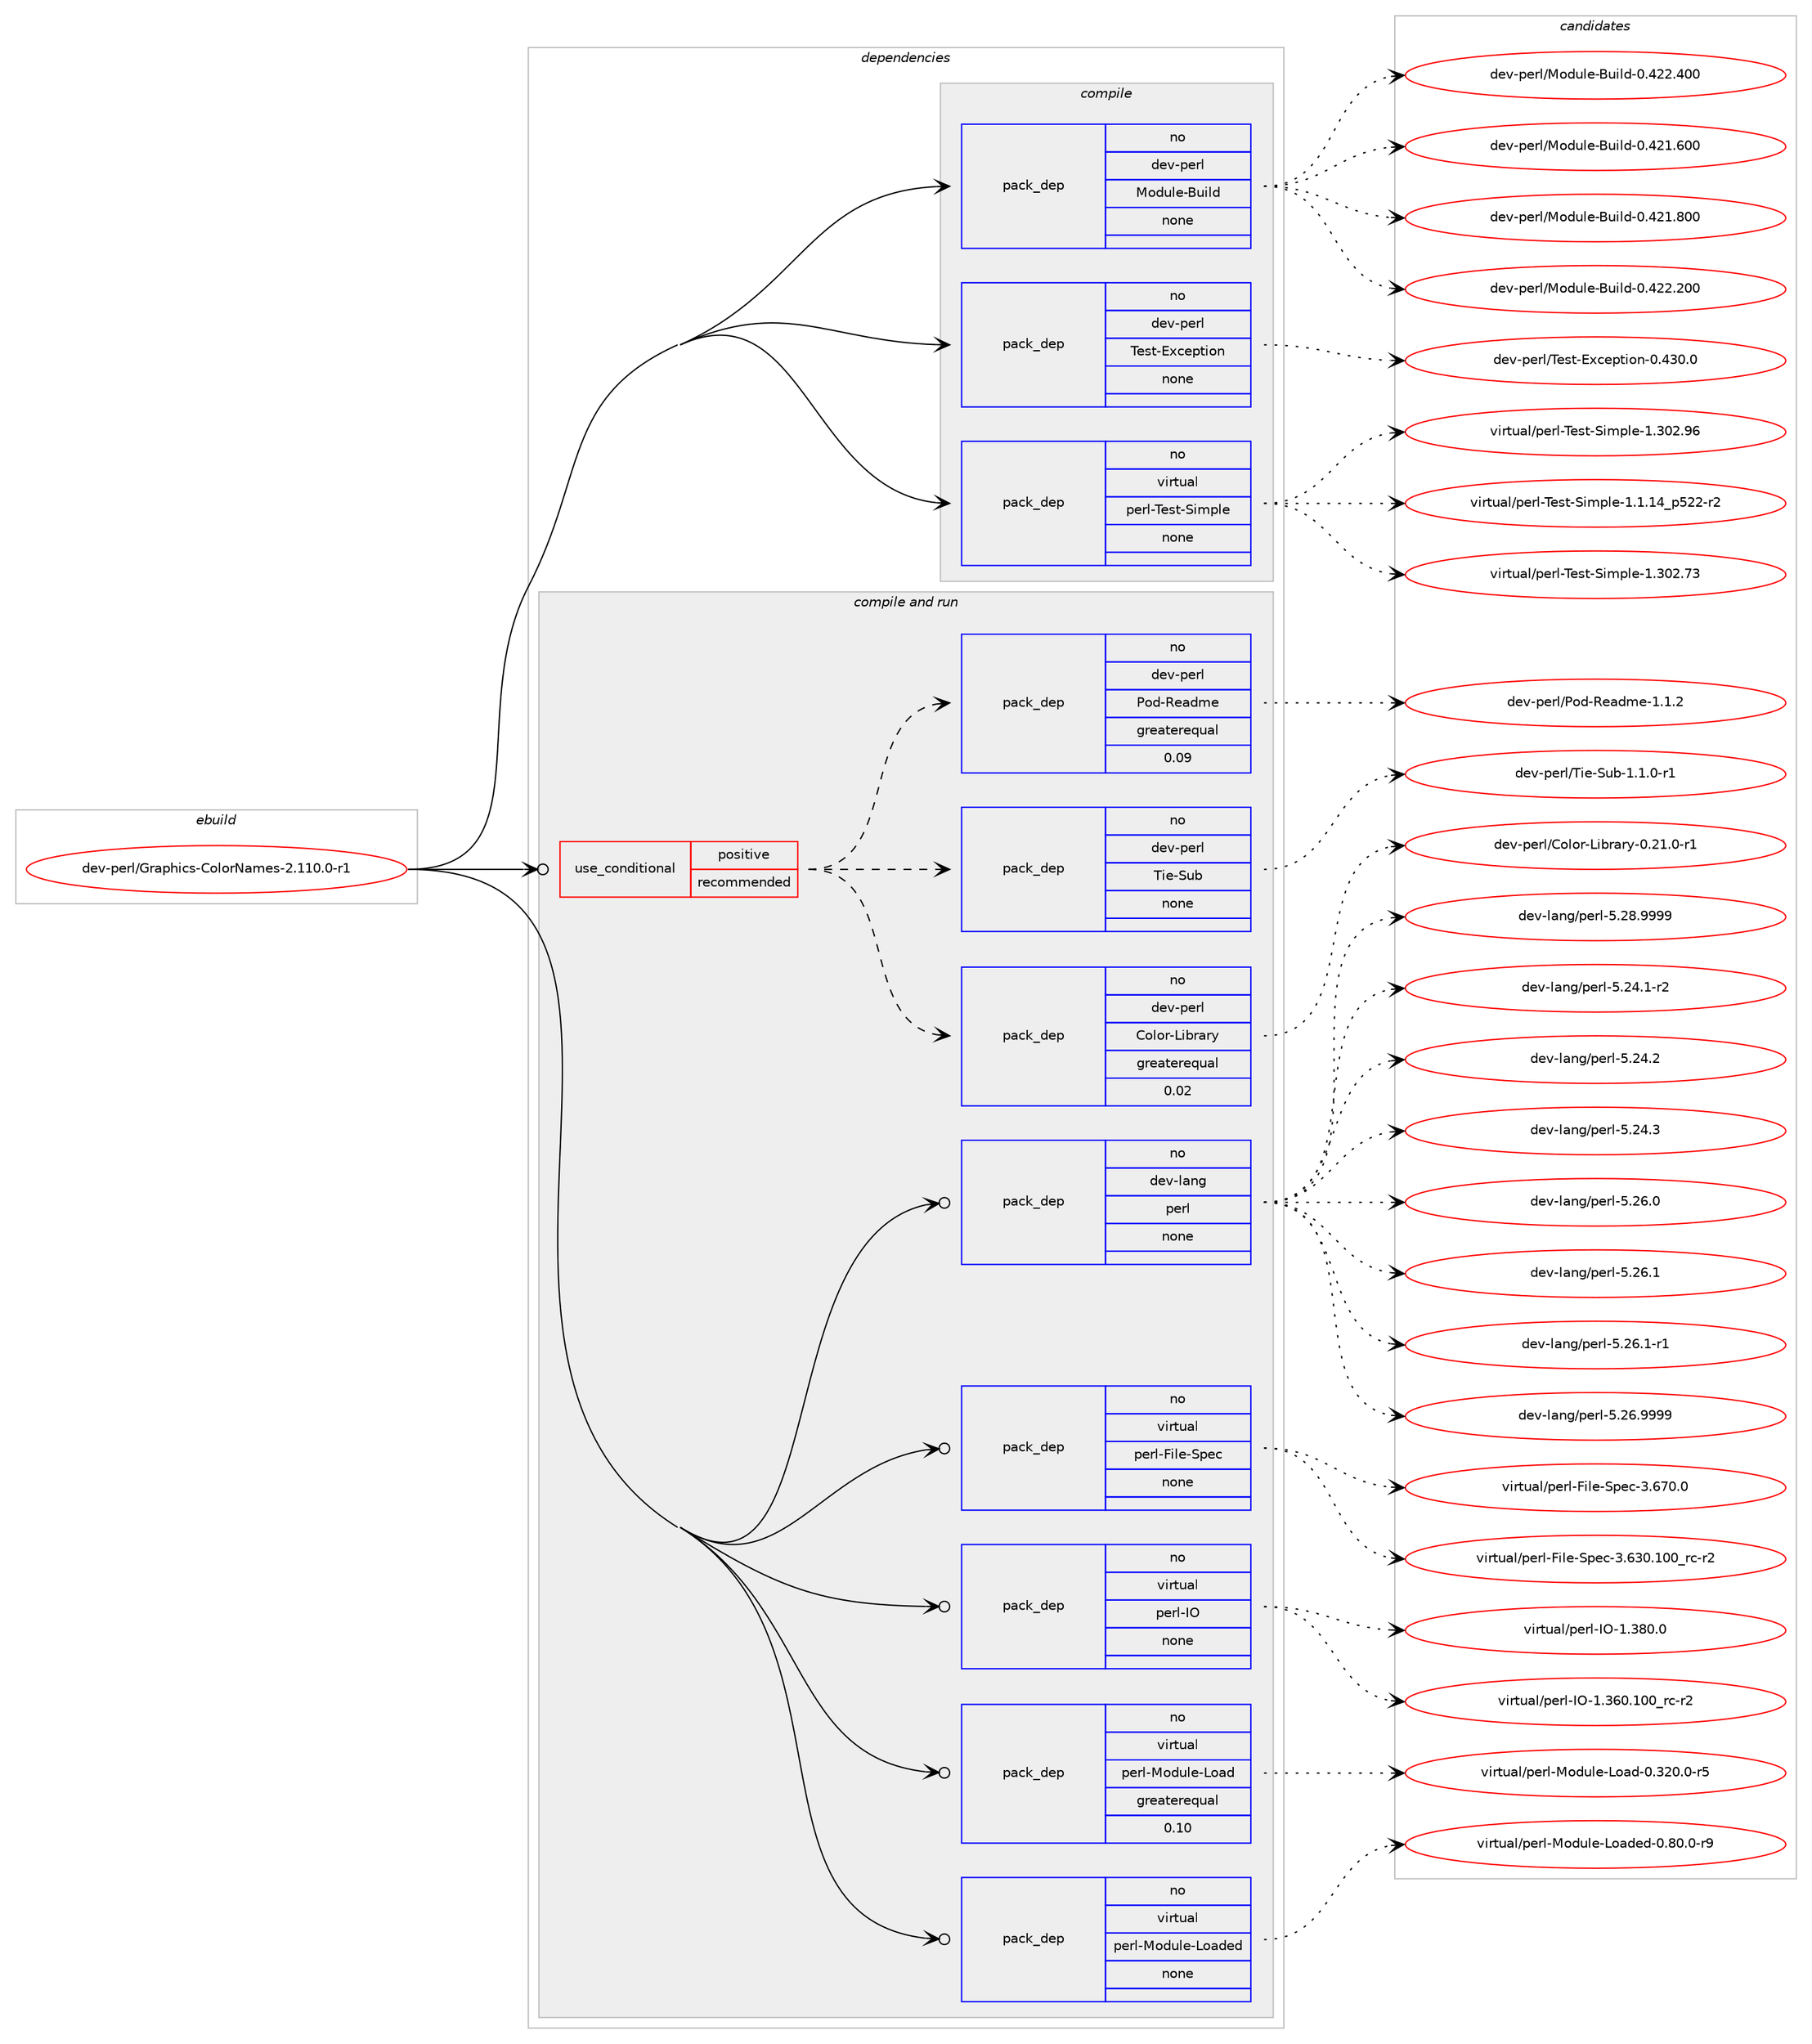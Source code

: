 digraph prolog {

# *************
# Graph options
# *************

newrank=true;
concentrate=true;
compound=true;
graph [rankdir=LR,fontname=Helvetica,fontsize=10,ranksep=1.5];#, ranksep=2.5, nodesep=0.2];
edge  [arrowhead=vee];
node  [fontname=Helvetica,fontsize=10];

# **********
# The ebuild
# **********

subgraph cluster_leftcol {
color=gray;
rank=same;
label=<<i>ebuild</i>>;
id [label="dev-perl/Graphics-ColorNames-2.110.0-r1", color=red, width=4, href="../dev-perl/Graphics-ColorNames-2.110.0-r1.svg"];
}

# ****************
# The dependencies
# ****************

subgraph cluster_midcol {
color=gray;
label=<<i>dependencies</i>>;
subgraph cluster_compile {
fillcolor="#eeeeee";
style=filled;
label=<<i>compile</i>>;
subgraph pack100158 {
dependency131117 [label=<<TABLE BORDER="0" CELLBORDER="1" CELLSPACING="0" CELLPADDING="4" WIDTH="220"><TR><TD ROWSPAN="6" CELLPADDING="30">pack_dep</TD></TR><TR><TD WIDTH="110">no</TD></TR><TR><TD>dev-perl</TD></TR><TR><TD>Module-Build</TD></TR><TR><TD>none</TD></TR><TR><TD></TD></TR></TABLE>>, shape=none, color=blue];
}
id:e -> dependency131117:w [weight=20,style="solid",arrowhead="vee"];
subgraph pack100159 {
dependency131118 [label=<<TABLE BORDER="0" CELLBORDER="1" CELLSPACING="0" CELLPADDING="4" WIDTH="220"><TR><TD ROWSPAN="6" CELLPADDING="30">pack_dep</TD></TR><TR><TD WIDTH="110">no</TD></TR><TR><TD>dev-perl</TD></TR><TR><TD>Test-Exception</TD></TR><TR><TD>none</TD></TR><TR><TD></TD></TR></TABLE>>, shape=none, color=blue];
}
id:e -> dependency131118:w [weight=20,style="solid",arrowhead="vee"];
subgraph pack100160 {
dependency131119 [label=<<TABLE BORDER="0" CELLBORDER="1" CELLSPACING="0" CELLPADDING="4" WIDTH="220"><TR><TD ROWSPAN="6" CELLPADDING="30">pack_dep</TD></TR><TR><TD WIDTH="110">no</TD></TR><TR><TD>virtual</TD></TR><TR><TD>perl-Test-Simple</TD></TR><TR><TD>none</TD></TR><TR><TD></TD></TR></TABLE>>, shape=none, color=blue];
}
id:e -> dependency131119:w [weight=20,style="solid",arrowhead="vee"];
}
subgraph cluster_compileandrun {
fillcolor="#eeeeee";
style=filled;
label=<<i>compile and run</i>>;
subgraph cond27286 {
dependency131120 [label=<<TABLE BORDER="0" CELLBORDER="1" CELLSPACING="0" CELLPADDING="4"><TR><TD ROWSPAN="3" CELLPADDING="10">use_conditional</TD></TR><TR><TD>positive</TD></TR><TR><TD>recommended</TD></TR></TABLE>>, shape=none, color=red];
subgraph pack100161 {
dependency131121 [label=<<TABLE BORDER="0" CELLBORDER="1" CELLSPACING="0" CELLPADDING="4" WIDTH="220"><TR><TD ROWSPAN="6" CELLPADDING="30">pack_dep</TD></TR><TR><TD WIDTH="110">no</TD></TR><TR><TD>dev-perl</TD></TR><TR><TD>Color-Library</TD></TR><TR><TD>greaterequal</TD></TR><TR><TD>0.02</TD></TR></TABLE>>, shape=none, color=blue];
}
dependency131120:e -> dependency131121:w [weight=20,style="dashed",arrowhead="vee"];
subgraph pack100162 {
dependency131122 [label=<<TABLE BORDER="0" CELLBORDER="1" CELLSPACING="0" CELLPADDING="4" WIDTH="220"><TR><TD ROWSPAN="6" CELLPADDING="30">pack_dep</TD></TR><TR><TD WIDTH="110">no</TD></TR><TR><TD>dev-perl</TD></TR><TR><TD>Tie-Sub</TD></TR><TR><TD>none</TD></TR><TR><TD></TD></TR></TABLE>>, shape=none, color=blue];
}
dependency131120:e -> dependency131122:w [weight=20,style="dashed",arrowhead="vee"];
subgraph pack100163 {
dependency131123 [label=<<TABLE BORDER="0" CELLBORDER="1" CELLSPACING="0" CELLPADDING="4" WIDTH="220"><TR><TD ROWSPAN="6" CELLPADDING="30">pack_dep</TD></TR><TR><TD WIDTH="110">no</TD></TR><TR><TD>dev-perl</TD></TR><TR><TD>Pod-Readme</TD></TR><TR><TD>greaterequal</TD></TR><TR><TD>0.09</TD></TR></TABLE>>, shape=none, color=blue];
}
dependency131120:e -> dependency131123:w [weight=20,style="dashed",arrowhead="vee"];
}
id:e -> dependency131120:w [weight=20,style="solid",arrowhead="odotvee"];
subgraph pack100164 {
dependency131124 [label=<<TABLE BORDER="0" CELLBORDER="1" CELLSPACING="0" CELLPADDING="4" WIDTH="220"><TR><TD ROWSPAN="6" CELLPADDING="30">pack_dep</TD></TR><TR><TD WIDTH="110">no</TD></TR><TR><TD>dev-lang</TD></TR><TR><TD>perl</TD></TR><TR><TD>none</TD></TR><TR><TD></TD></TR></TABLE>>, shape=none, color=blue];
}
id:e -> dependency131124:w [weight=20,style="solid",arrowhead="odotvee"];
subgraph pack100165 {
dependency131125 [label=<<TABLE BORDER="0" CELLBORDER="1" CELLSPACING="0" CELLPADDING="4" WIDTH="220"><TR><TD ROWSPAN="6" CELLPADDING="30">pack_dep</TD></TR><TR><TD WIDTH="110">no</TD></TR><TR><TD>virtual</TD></TR><TR><TD>perl-File-Spec</TD></TR><TR><TD>none</TD></TR><TR><TD></TD></TR></TABLE>>, shape=none, color=blue];
}
id:e -> dependency131125:w [weight=20,style="solid",arrowhead="odotvee"];
subgraph pack100166 {
dependency131126 [label=<<TABLE BORDER="0" CELLBORDER="1" CELLSPACING="0" CELLPADDING="4" WIDTH="220"><TR><TD ROWSPAN="6" CELLPADDING="30">pack_dep</TD></TR><TR><TD WIDTH="110">no</TD></TR><TR><TD>virtual</TD></TR><TR><TD>perl-IO</TD></TR><TR><TD>none</TD></TR><TR><TD></TD></TR></TABLE>>, shape=none, color=blue];
}
id:e -> dependency131126:w [weight=20,style="solid",arrowhead="odotvee"];
subgraph pack100167 {
dependency131127 [label=<<TABLE BORDER="0" CELLBORDER="1" CELLSPACING="0" CELLPADDING="4" WIDTH="220"><TR><TD ROWSPAN="6" CELLPADDING="30">pack_dep</TD></TR><TR><TD WIDTH="110">no</TD></TR><TR><TD>virtual</TD></TR><TR><TD>perl-Module-Load</TD></TR><TR><TD>greaterequal</TD></TR><TR><TD>0.10</TD></TR></TABLE>>, shape=none, color=blue];
}
id:e -> dependency131127:w [weight=20,style="solid",arrowhead="odotvee"];
subgraph pack100168 {
dependency131128 [label=<<TABLE BORDER="0" CELLBORDER="1" CELLSPACING="0" CELLPADDING="4" WIDTH="220"><TR><TD ROWSPAN="6" CELLPADDING="30">pack_dep</TD></TR><TR><TD WIDTH="110">no</TD></TR><TR><TD>virtual</TD></TR><TR><TD>perl-Module-Loaded</TD></TR><TR><TD>none</TD></TR><TR><TD></TD></TR></TABLE>>, shape=none, color=blue];
}
id:e -> dependency131128:w [weight=20,style="solid",arrowhead="odotvee"];
}
subgraph cluster_run {
fillcolor="#eeeeee";
style=filled;
label=<<i>run</i>>;
}
}

# **************
# The candidates
# **************

subgraph cluster_choices {
rank=same;
color=gray;
label=<<i>candidates</i>>;

subgraph choice100158 {
color=black;
nodesep=1;
choice100101118451121011141084777111100117108101456611710510810045484652504946544848 [label="dev-perl/Module-Build-0.421.600", color=red, width=4,href="../dev-perl/Module-Build-0.421.600.svg"];
choice100101118451121011141084777111100117108101456611710510810045484652504946564848 [label="dev-perl/Module-Build-0.421.800", color=red, width=4,href="../dev-perl/Module-Build-0.421.800.svg"];
choice100101118451121011141084777111100117108101456611710510810045484652505046504848 [label="dev-perl/Module-Build-0.422.200", color=red, width=4,href="../dev-perl/Module-Build-0.422.200.svg"];
choice100101118451121011141084777111100117108101456611710510810045484652505046524848 [label="dev-perl/Module-Build-0.422.400", color=red, width=4,href="../dev-perl/Module-Build-0.422.400.svg"];
dependency131117:e -> choice100101118451121011141084777111100117108101456611710510810045484652504946544848:w [style=dotted,weight="100"];
dependency131117:e -> choice100101118451121011141084777111100117108101456611710510810045484652504946564848:w [style=dotted,weight="100"];
dependency131117:e -> choice100101118451121011141084777111100117108101456611710510810045484652505046504848:w [style=dotted,weight="100"];
dependency131117:e -> choice100101118451121011141084777111100117108101456611710510810045484652505046524848:w [style=dotted,weight="100"];
}
subgraph choice100159 {
color=black;
nodesep=1;
choice1001011184511210111410847841011151164569120991011121161051111104548465251484648 [label="dev-perl/Test-Exception-0.430.0", color=red, width=4,href="../dev-perl/Test-Exception-0.430.0.svg"];
dependency131118:e -> choice1001011184511210111410847841011151164569120991011121161051111104548465251484648:w [style=dotted,weight="100"];
}
subgraph choice100160 {
color=black;
nodesep=1;
choice11810511411611797108471121011141084584101115116458310510911210810145494649464952951125350504511450 [label="virtual/perl-Test-Simple-1.1.14_p522-r2", color=red, width=4,href="../virtual/perl-Test-Simple-1.1.14_p522-r2.svg"];
choice118105114116117971084711210111410845841011151164583105109112108101454946514850465551 [label="virtual/perl-Test-Simple-1.302.73", color=red, width=4,href="../virtual/perl-Test-Simple-1.302.73.svg"];
choice118105114116117971084711210111410845841011151164583105109112108101454946514850465754 [label="virtual/perl-Test-Simple-1.302.96", color=red, width=4,href="../virtual/perl-Test-Simple-1.302.96.svg"];
dependency131119:e -> choice11810511411611797108471121011141084584101115116458310510911210810145494649464952951125350504511450:w [style=dotted,weight="100"];
dependency131119:e -> choice118105114116117971084711210111410845841011151164583105109112108101454946514850465551:w [style=dotted,weight="100"];
dependency131119:e -> choice118105114116117971084711210111410845841011151164583105109112108101454946514850465754:w [style=dotted,weight="100"];
}
subgraph choice100161 {
color=black;
nodesep=1;
choice10010111845112101114108476711110811111445761059811497114121454846504946484511449 [label="dev-perl/Color-Library-0.21.0-r1", color=red, width=4,href="../dev-perl/Color-Library-0.21.0-r1.svg"];
dependency131121:e -> choice10010111845112101114108476711110811111445761059811497114121454846504946484511449:w [style=dotted,weight="100"];
}
subgraph choice100162 {
color=black;
nodesep=1;
choice1001011184511210111410847841051014583117984549464946484511449 [label="dev-perl/Tie-Sub-1.1.0-r1", color=red, width=4,href="../dev-perl/Tie-Sub-1.1.0-r1.svg"];
dependency131122:e -> choice1001011184511210111410847841051014583117984549464946484511449:w [style=dotted,weight="100"];
}
subgraph choice100163 {
color=black;
nodesep=1;
choice100101118451121011141084780111100458210197100109101454946494650 [label="dev-perl/Pod-Readme-1.1.2", color=red, width=4,href="../dev-perl/Pod-Readme-1.1.2.svg"];
dependency131123:e -> choice100101118451121011141084780111100458210197100109101454946494650:w [style=dotted,weight="100"];
}
subgraph choice100164 {
color=black;
nodesep=1;
choice100101118451089711010347112101114108455346505246494511450 [label="dev-lang/perl-5.24.1-r2", color=red, width=4,href="../dev-lang/perl-5.24.1-r2.svg"];
choice10010111845108971101034711210111410845534650524650 [label="dev-lang/perl-5.24.2", color=red, width=4,href="../dev-lang/perl-5.24.2.svg"];
choice10010111845108971101034711210111410845534650524651 [label="dev-lang/perl-5.24.3", color=red, width=4,href="../dev-lang/perl-5.24.3.svg"];
choice10010111845108971101034711210111410845534650544648 [label="dev-lang/perl-5.26.0", color=red, width=4,href="../dev-lang/perl-5.26.0.svg"];
choice10010111845108971101034711210111410845534650544649 [label="dev-lang/perl-5.26.1", color=red, width=4,href="../dev-lang/perl-5.26.1.svg"];
choice100101118451089711010347112101114108455346505446494511449 [label="dev-lang/perl-5.26.1-r1", color=red, width=4,href="../dev-lang/perl-5.26.1-r1.svg"];
choice10010111845108971101034711210111410845534650544657575757 [label="dev-lang/perl-5.26.9999", color=red, width=4,href="../dev-lang/perl-5.26.9999.svg"];
choice10010111845108971101034711210111410845534650564657575757 [label="dev-lang/perl-5.28.9999", color=red, width=4,href="../dev-lang/perl-5.28.9999.svg"];
dependency131124:e -> choice100101118451089711010347112101114108455346505246494511450:w [style=dotted,weight="100"];
dependency131124:e -> choice10010111845108971101034711210111410845534650524650:w [style=dotted,weight="100"];
dependency131124:e -> choice10010111845108971101034711210111410845534650524651:w [style=dotted,weight="100"];
dependency131124:e -> choice10010111845108971101034711210111410845534650544648:w [style=dotted,weight="100"];
dependency131124:e -> choice10010111845108971101034711210111410845534650544649:w [style=dotted,weight="100"];
dependency131124:e -> choice100101118451089711010347112101114108455346505446494511449:w [style=dotted,weight="100"];
dependency131124:e -> choice10010111845108971101034711210111410845534650544657575757:w [style=dotted,weight="100"];
dependency131124:e -> choice10010111845108971101034711210111410845534650564657575757:w [style=dotted,weight="100"];
}
subgraph choice100165 {
color=black;
nodesep=1;
choice118105114116117971084711210111410845701051081014583112101994551465451484649484895114994511450 [label="virtual/perl-File-Spec-3.630.100_rc-r2", color=red, width=4,href="../virtual/perl-File-Spec-3.630.100_rc-r2.svg"];
choice118105114116117971084711210111410845701051081014583112101994551465455484648 [label="virtual/perl-File-Spec-3.670.0", color=red, width=4,href="../virtual/perl-File-Spec-3.670.0.svg"];
dependency131125:e -> choice118105114116117971084711210111410845701051081014583112101994551465451484649484895114994511450:w [style=dotted,weight="100"];
dependency131125:e -> choice118105114116117971084711210111410845701051081014583112101994551465455484648:w [style=dotted,weight="100"];
}
subgraph choice100166 {
color=black;
nodesep=1;
choice11810511411611797108471121011141084573794549465154484649484895114994511450 [label="virtual/perl-IO-1.360.100_rc-r2", color=red, width=4,href="../virtual/perl-IO-1.360.100_rc-r2.svg"];
choice11810511411611797108471121011141084573794549465156484648 [label="virtual/perl-IO-1.380.0", color=red, width=4,href="../virtual/perl-IO-1.380.0.svg"];
dependency131126:e -> choice11810511411611797108471121011141084573794549465154484649484895114994511450:w [style=dotted,weight="100"];
dependency131126:e -> choice11810511411611797108471121011141084573794549465156484648:w [style=dotted,weight="100"];
}
subgraph choice100167 {
color=black;
nodesep=1;
choice1181051141161179710847112101114108457711110011710810145761119710045484651504846484511453 [label="virtual/perl-Module-Load-0.320.0-r5", color=red, width=4,href="../virtual/perl-Module-Load-0.320.0-r5.svg"];
dependency131127:e -> choice1181051141161179710847112101114108457711110011710810145761119710045484651504846484511453:w [style=dotted,weight="100"];
}
subgraph choice100168 {
color=black;
nodesep=1;
choice11810511411611797108471121011141084577111100117108101457611197100101100454846564846484511457 [label="virtual/perl-Module-Loaded-0.80.0-r9", color=red, width=4,href="../virtual/perl-Module-Loaded-0.80.0-r9.svg"];
dependency131128:e -> choice11810511411611797108471121011141084577111100117108101457611197100101100454846564846484511457:w [style=dotted,weight="100"];
}
}

}
